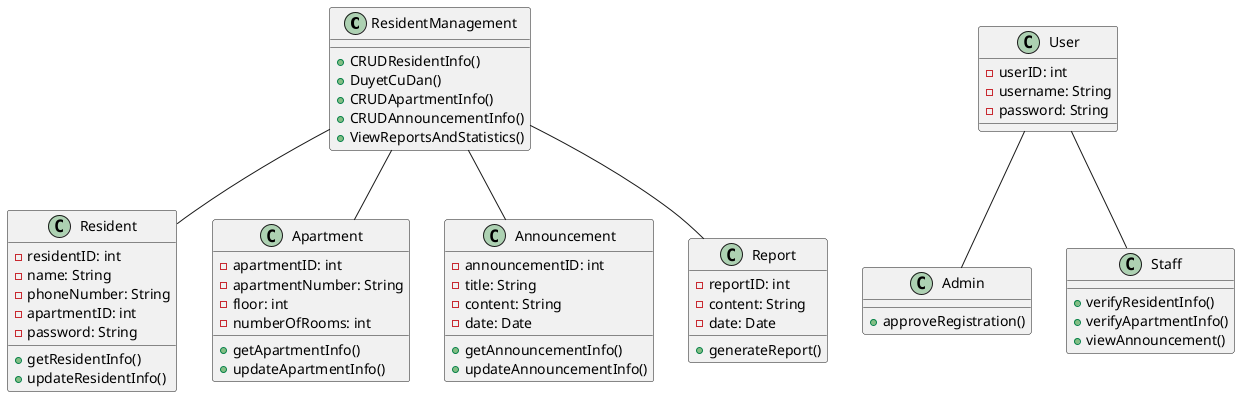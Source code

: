 @startuml
class ResidentManagement {
  +CRUDResidentInfo()
  +DuyetCuDan()
  +CRUDApartmentInfo()
  +CRUDAnnouncementInfo()
  +ViewReportsAndStatistics()
}

class Resident {
  -residentID: int
  -name: String
  -phoneNumber: String
  -apartmentID: int
  -password: String
  +getResidentInfo()
  +updateResidentInfo()
}

class Apartment {
  -apartmentID: int
  -apartmentNumber: String
  -floor: int
  -numberOfRooms: int
  +getApartmentInfo()
  +updateApartmentInfo()
}

class Announcement {
  -announcementID: int
  -title: String
  -content: String
  -date: Date
  +getAnnouncementInfo()
  +updateAnnouncementInfo()
}

class Report {
  -reportID: int
  -content: String
  -date: Date
  +generateReport()
}

class User {
  -userID: int
  -username: String
  -password: String
}

class Admin {
  +approveRegistration()
}

class Staff {
  +verifyResidentInfo()
  +verifyApartmentInfo()
  +viewAnnouncement()
}

ResidentManagement -- Resident
ResidentManagement -- Apartment
ResidentManagement -- Announcement
ResidentManagement -- Report
User -- Admin
User -- Staff
@enduml
